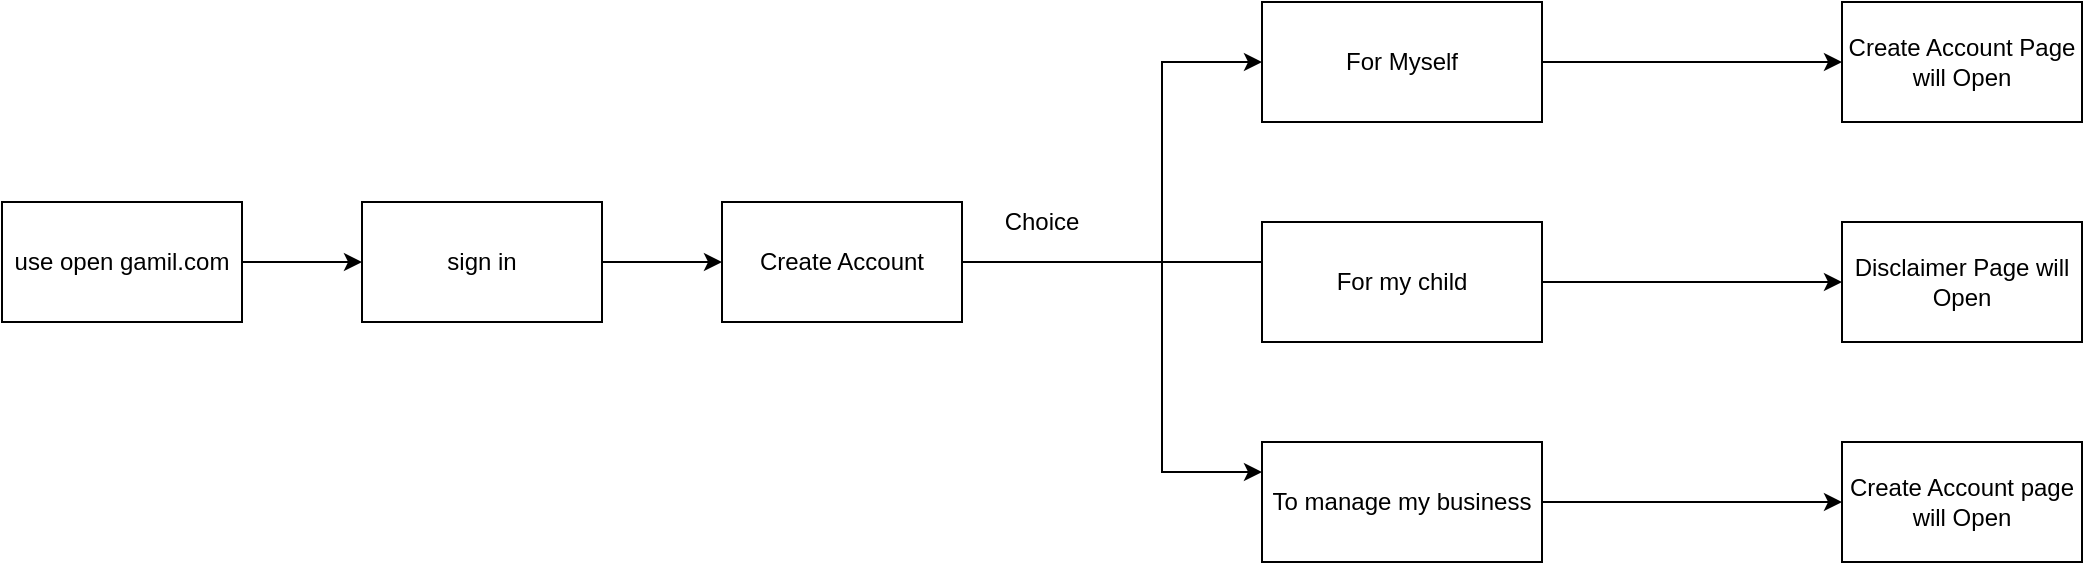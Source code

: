 <mxfile version="14.9.4" type="github" pages="2">
  <diagram id="zhRdC3SKSd5Bvl-OT3ro" name="Create-Account">
    <mxGraphModel dx="2279" dy="579" grid="1" gridSize="10" guides="1" tooltips="1" connect="1" arrows="1" fold="1" page="0" pageScale="1" pageWidth="850" pageHeight="1100" math="0" shadow="0">
      <root>
        <mxCell id="0" />
        <mxCell id="1" parent="0" />
        <mxCell id="StSuN4diZkL0jaW07aeI-16" style="edgeStyle=orthogonalEdgeStyle;rounded=0;orthogonalLoop=1;jettySize=auto;html=1;exitX=1;exitY=0.5;exitDx=0;exitDy=0;entryX=0;entryY=0.5;entryDx=0;entryDy=0;" edge="1" parent="1" source="StSuN4diZkL0jaW07aeI-17" target="StSuN4diZkL0jaW07aeI-19">
          <mxGeometry relative="1" as="geometry" />
        </mxCell>
        <mxCell id="StSuN4diZkL0jaW07aeI-17" value="use open gamil.com" style="rounded=0;whiteSpace=wrap;html=1;" vertex="1" parent="1">
          <mxGeometry x="-1160" y="270" width="120" height="60" as="geometry" />
        </mxCell>
        <mxCell id="StSuN4diZkL0jaW07aeI-18" style="edgeStyle=orthogonalEdgeStyle;rounded=0;orthogonalLoop=1;jettySize=auto;html=1;exitX=1;exitY=0.5;exitDx=0;exitDy=0;entryX=0;entryY=0.5;entryDx=0;entryDy=0;" edge="1" parent="1" source="StSuN4diZkL0jaW07aeI-19" target="StSuN4diZkL0jaW07aeI-23">
          <mxGeometry relative="1" as="geometry" />
        </mxCell>
        <mxCell id="StSuN4diZkL0jaW07aeI-19" value="sign in" style="rounded=0;whiteSpace=wrap;html=1;" vertex="1" parent="1">
          <mxGeometry x="-980" y="270" width="120" height="60" as="geometry" />
        </mxCell>
        <mxCell id="StSuN4diZkL0jaW07aeI-20" style="edgeStyle=orthogonalEdgeStyle;rounded=0;orthogonalLoop=1;jettySize=auto;html=1;exitX=1;exitY=0.5;exitDx=0;exitDy=0;entryX=0;entryY=0.5;entryDx=0;entryDy=0;" edge="1" parent="1" source="StSuN4diZkL0jaW07aeI-23" target="StSuN4diZkL0jaW07aeI-24">
          <mxGeometry relative="1" as="geometry">
            <Array as="points">
              <mxPoint x="-580" y="300" />
              <mxPoint x="-580" y="200" />
            </Array>
          </mxGeometry>
        </mxCell>
        <mxCell id="StSuN4diZkL0jaW07aeI-21" style="edgeStyle=orthogonalEdgeStyle;rounded=0;orthogonalLoop=1;jettySize=auto;html=1;entryX=0.071;entryY=0.333;entryDx=0;entryDy=0;entryPerimeter=0;" edge="1" parent="1" source="StSuN4diZkL0jaW07aeI-23" target="StSuN4diZkL0jaW07aeI-25">
          <mxGeometry relative="1" as="geometry" />
        </mxCell>
        <mxCell id="StSuN4diZkL0jaW07aeI-22" style="edgeStyle=orthogonalEdgeStyle;rounded=0;orthogonalLoop=1;jettySize=auto;html=1;entryX=0;entryY=0.25;entryDx=0;entryDy=0;" edge="1" parent="1" source="StSuN4diZkL0jaW07aeI-23" target="StSuN4diZkL0jaW07aeI-26">
          <mxGeometry relative="1" as="geometry">
            <Array as="points">
              <mxPoint x="-580" y="300" />
              <mxPoint x="-580" y="405" />
            </Array>
          </mxGeometry>
        </mxCell>
        <mxCell id="StSuN4diZkL0jaW07aeI-23" value="Create Account" style="rounded=0;whiteSpace=wrap;html=1;" vertex="1" parent="1">
          <mxGeometry x="-800" y="270" width="120" height="60" as="geometry" />
        </mxCell>
        <mxCell id="StSuN4diZkL0jaW07aeI-31" style="edgeStyle=orthogonalEdgeStyle;rounded=0;orthogonalLoop=1;jettySize=auto;html=1;entryX=0;entryY=0.5;entryDx=0;entryDy=0;" edge="1" parent="1" source="StSuN4diZkL0jaW07aeI-24" target="StSuN4diZkL0jaW07aeI-28">
          <mxGeometry relative="1" as="geometry" />
        </mxCell>
        <mxCell id="StSuN4diZkL0jaW07aeI-24" value="For Myself" style="rounded=0;whiteSpace=wrap;html=1;" vertex="1" parent="1">
          <mxGeometry x="-530" y="170" width="140" height="60" as="geometry" />
        </mxCell>
        <mxCell id="StSuN4diZkL0jaW07aeI-32" style="edgeStyle=orthogonalEdgeStyle;rounded=0;orthogonalLoop=1;jettySize=auto;html=1;entryX=0;entryY=0.5;entryDx=0;entryDy=0;" edge="1" parent="1" source="StSuN4diZkL0jaW07aeI-25" target="StSuN4diZkL0jaW07aeI-29">
          <mxGeometry relative="1" as="geometry" />
        </mxCell>
        <mxCell id="StSuN4diZkL0jaW07aeI-25" value="For my child" style="rounded=0;whiteSpace=wrap;html=1;" vertex="1" parent="1">
          <mxGeometry x="-530" y="280" width="140" height="60" as="geometry" />
        </mxCell>
        <mxCell id="StSuN4diZkL0jaW07aeI-33" style="edgeStyle=orthogonalEdgeStyle;rounded=0;orthogonalLoop=1;jettySize=auto;html=1;exitX=1;exitY=0.5;exitDx=0;exitDy=0;" edge="1" parent="1" source="StSuN4diZkL0jaW07aeI-26" target="StSuN4diZkL0jaW07aeI-30">
          <mxGeometry relative="1" as="geometry" />
        </mxCell>
        <mxCell id="StSuN4diZkL0jaW07aeI-26" value="To manage my business" style="rounded=0;whiteSpace=wrap;html=1;" vertex="1" parent="1">
          <mxGeometry x="-530" y="390" width="140" height="60" as="geometry" />
        </mxCell>
        <mxCell id="StSuN4diZkL0jaW07aeI-27" value="Choice" style="text;html=1;strokeColor=none;fillColor=none;align=center;verticalAlign=middle;whiteSpace=wrap;rounded=0;" vertex="1" parent="1">
          <mxGeometry x="-660" y="270" width="40" height="20" as="geometry" />
        </mxCell>
        <mxCell id="StSuN4diZkL0jaW07aeI-28" value="Create Account Page will Open" style="rounded=0;whiteSpace=wrap;html=1;" vertex="1" parent="1">
          <mxGeometry x="-240" y="170" width="120" height="60" as="geometry" />
        </mxCell>
        <mxCell id="StSuN4diZkL0jaW07aeI-29" value="Disclaimer Page will Open" style="rounded=0;whiteSpace=wrap;html=1;" vertex="1" parent="1">
          <mxGeometry x="-240" y="280" width="120" height="60" as="geometry" />
        </mxCell>
        <mxCell id="StSuN4diZkL0jaW07aeI-30" value="Create Account page will Open" style="rounded=0;whiteSpace=wrap;html=1;" vertex="1" parent="1">
          <mxGeometry x="-240" y="390" width="120" height="60" as="geometry" />
        </mxCell>
      </root>
    </mxGraphModel>
  </diagram>
  <diagram id="BontfvZfqu9Qmogx2XUb" name="for_myself">
    <mxGraphModel dx="2279" dy="579" grid="1" gridSize="10" guides="1" tooltips="1" connect="1" arrows="1" fold="1" page="0" pageScale="1" pageWidth="850" pageHeight="1100" math="0" shadow="0">
      <root>
        <mxCell id="RYJDvF7E3K0kN_FNrF87-0" />
        <mxCell id="RYJDvF7E3K0kN_FNrF87-1" parent="RYJDvF7E3K0kN_FNrF87-0" />
        <mxCell id="RYJDvF7E3K0kN_FNrF87-4" style="edgeStyle=orthogonalEdgeStyle;rounded=0;orthogonalLoop=1;jettySize=auto;html=1;" edge="1" parent="RYJDvF7E3K0kN_FNrF87-1" source="RYJDvF7E3K0kN_FNrF87-2" target="RYJDvF7E3K0kN_FNrF87-3">
          <mxGeometry relative="1" as="geometry" />
        </mxCell>
        <mxCell id="RYJDvF7E3K0kN_FNrF87-2" value="Create Account For Myself" style="rounded=0;whiteSpace=wrap;html=1;" vertex="1" parent="RYJDvF7E3K0kN_FNrF87-1">
          <mxGeometry x="-910" y="330" width="120" height="60" as="geometry" />
        </mxCell>
        <mxCell id="RYJDvF7E3K0kN_FNrF87-10" style="edgeStyle=orthogonalEdgeStyle;rounded=0;orthogonalLoop=1;jettySize=auto;html=1;entryX=0;entryY=0.5;entryDx=0;entryDy=0;" edge="1" parent="RYJDvF7E3K0kN_FNrF87-1" source="RYJDvF7E3K0kN_FNrF87-3" target="RYJDvF7E3K0kN_FNrF87-9">
          <mxGeometry relative="1" as="geometry" />
        </mxCell>
        <mxCell id="RYJDvF7E3K0kN_FNrF87-3" value="fill the form details" style="rounded=0;whiteSpace=wrap;html=1;" vertex="1" parent="RYJDvF7E3K0kN_FNrF87-1">
          <mxGeometry x="-680" y="330" width="120" height="60" as="geometry" />
        </mxCell>
        <mxCell id="RYJDvF7E3K0kN_FNrF87-6" value="Form detail validation" style="rounded=0;whiteSpace=wrap;html=1;" vertex="1" parent="RYJDvF7E3K0kN_FNrF87-1">
          <mxGeometry x="-680" y="210" width="120" height="60" as="geometry" />
        </mxCell>
        <mxCell id="RYJDvF7E3K0kN_FNrF87-7" value="" style="endArrow=classic;startArrow=classic;html=1;exitX=0.5;exitY=0;exitDx=0;exitDy=0;entryX=0.5;entryY=1;entryDx=0;entryDy=0;" edge="1" parent="RYJDvF7E3K0kN_FNrF87-1" source="RYJDvF7E3K0kN_FNrF87-3" target="RYJDvF7E3K0kN_FNrF87-6">
          <mxGeometry width="50" height="50" relative="1" as="geometry">
            <mxPoint x="-650" y="320" as="sourcePoint" />
            <mxPoint x="-600" y="270" as="targetPoint" />
            <Array as="points" />
          </mxGeometry>
        </mxCell>
        <mxCell id="RYJDvF7E3K0kN_FNrF87-11" style="edgeStyle=orthogonalEdgeStyle;rounded=0;orthogonalLoop=1;jettySize=auto;html=1;" edge="1" parent="RYJDvF7E3K0kN_FNrF87-1" source="RYJDvF7E3K0kN_FNrF87-9">
          <mxGeometry relative="1" as="geometry">
            <mxPoint x="-270" y="360" as="targetPoint" />
          </mxGeometry>
        </mxCell>
        <mxCell id="RYJDvF7E3K0kN_FNrF87-9" value="enter mobile number for otp validation" style="rounded=0;whiteSpace=wrap;html=1;" vertex="1" parent="RYJDvF7E3K0kN_FNrF87-1">
          <mxGeometry x="-470" y="330" width="120" height="60" as="geometry" />
        </mxCell>
        <mxCell id="RYJDvF7E3K0kN_FNrF87-17" value="" style="edgeStyle=orthogonalEdgeStyle;rounded=0;orthogonalLoop=1;jettySize=auto;html=1;" edge="1" parent="RYJDvF7E3K0kN_FNrF87-1" source="RYJDvF7E3K0kN_FNrF87-13" target="RYJDvF7E3K0kN_FNrF87-16">
          <mxGeometry relative="1" as="geometry" />
        </mxCell>
        <mxCell id="RYJDvF7E3K0kN_FNrF87-22" style="edgeStyle=orthogonalEdgeStyle;rounded=0;orthogonalLoop=1;jettySize=auto;html=1;entryX=0.5;entryY=0;entryDx=0;entryDy=0;" edge="1" parent="RYJDvF7E3K0kN_FNrF87-1" source="RYJDvF7E3K0kN_FNrF87-13" target="RYJDvF7E3K0kN_FNrF87-9">
          <mxGeometry relative="1" as="geometry">
            <Array as="points">
              <mxPoint x="-230" y="170" />
              <mxPoint x="-410" y="170" />
            </Array>
          </mxGeometry>
        </mxCell>
        <mxCell id="RYJDvF7E3K0kN_FNrF87-13" value="decision" style="rhombus;whiteSpace=wrap;html=1;" vertex="1" parent="RYJDvF7E3K0kN_FNrF87-1">
          <mxGeometry x="-270" y="320" width="80" height="80" as="geometry" />
        </mxCell>
        <mxCell id="RYJDvF7E3K0kN_FNrF87-24" style="edgeStyle=orthogonalEdgeStyle;rounded=0;orthogonalLoop=1;jettySize=auto;html=1;entryX=0;entryY=0.5;entryDx=0;entryDy=0;" edge="1" parent="RYJDvF7E3K0kN_FNrF87-1" source="RYJDvF7E3K0kN_FNrF87-16" target="RYJDvF7E3K0kN_FNrF87-23">
          <mxGeometry relative="1" as="geometry" />
        </mxCell>
        <mxCell id="RYJDvF7E3K0kN_FNrF87-16" value="enter recovery details" style="rounded=0;whiteSpace=wrap;html=1;" vertex="1" parent="RYJDvF7E3K0kN_FNrF87-1">
          <mxGeometry x="-130" y="330" width="140" height="60" as="geometry" />
        </mxCell>
        <mxCell id="RYJDvF7E3K0kN_FNrF87-18" value="pass" style="text;html=1;strokeColor=none;fillColor=none;align=center;verticalAlign=middle;whiteSpace=wrap;rounded=0;" vertex="1" parent="RYJDvF7E3K0kN_FNrF87-1">
          <mxGeometry x="-190" y="330" width="40" height="20" as="geometry" />
        </mxCell>
        <mxCell id="RYJDvF7E3K0kN_FNrF87-19" value="fail" style="text;html=1;align=center;verticalAlign=middle;whiteSpace=wrap;rounded=0;strokeColor=#B8511D;fillColor=#F85332;" vertex="1" parent="RYJDvF7E3K0kN_FNrF87-1">
          <mxGeometry x="-220" y="210" width="60" height="20" as="geometry" />
        </mxCell>
        <mxCell id="RYJDvF7E3K0kN_FNrF87-23" value="sync your phone number to start all your google services" style="rounded=0;whiteSpace=wrap;html=1;" vertex="1" parent="RYJDvF7E3K0kN_FNrF87-1">
          <mxGeometry x="120" y="330" width="120" height="60" as="geometry" />
        </mxCell>
        <mxCell id="RYJDvF7E3K0kN_FNrF87-25" value="" style="rounded=0;whiteSpace=wrap;html=1;" vertex="1" parent="RYJDvF7E3K0kN_FNrF87-1">
          <mxGeometry x="390" y="250" width="120" height="60" as="geometry" />
        </mxCell>
        <mxCell id="RYJDvF7E3K0kN_FNrF87-26" value="" style="rounded=0;whiteSpace=wrap;html=1;" vertex="1" parent="RYJDvF7E3K0kN_FNrF87-1">
          <mxGeometry x="400" y="460" width="120" height="60" as="geometry" />
        </mxCell>
      </root>
    </mxGraphModel>
  </diagram>
</mxfile>
